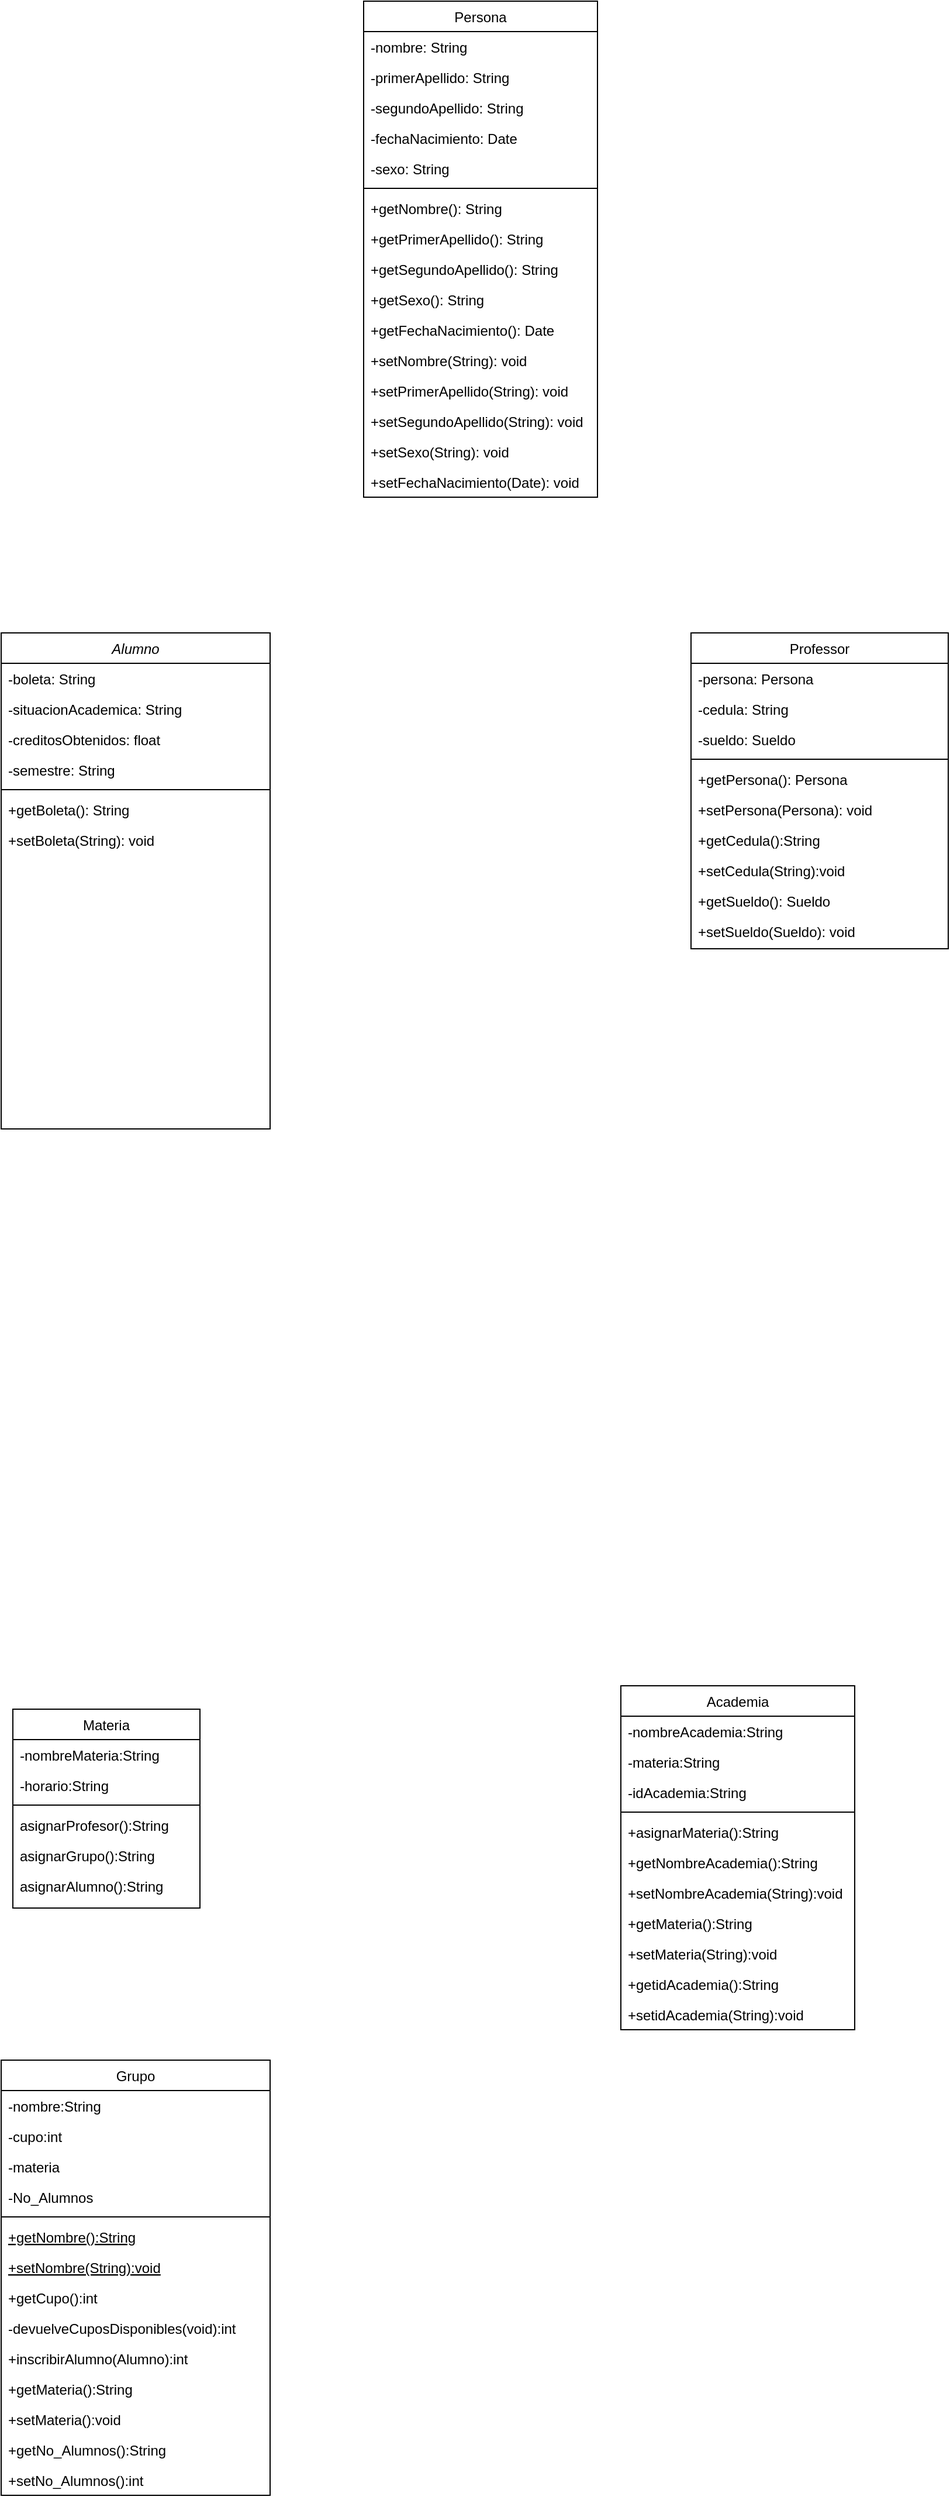 <mxfile version="16.6.4" type="github">
  <diagram id="C5RBs43oDa-KdzZeNtuy" name="Page-1">
    <mxGraphModel dx="1220" dy="2886" grid="1" gridSize="10" guides="1" tooltips="1" connect="1" arrows="1" fold="1" page="1" pageScale="1" pageWidth="827" pageHeight="1169" math="0" shadow="0">
      <root>
        <mxCell id="WIyWlLk6GJQsqaUBKTNV-0" />
        <mxCell id="WIyWlLk6GJQsqaUBKTNV-1" parent="WIyWlLk6GJQsqaUBKTNV-0" />
        <mxCell id="zkfFHV4jXpPFQw0GAbJ--0" value="Alumno" style="swimlane;fontStyle=2;align=center;verticalAlign=top;childLayout=stackLayout;horizontal=1;startSize=26;horizontalStack=0;resizeParent=1;resizeLast=0;collapsible=1;marginBottom=0;rounded=0;shadow=0;strokeWidth=1;" parent="WIyWlLk6GJQsqaUBKTNV-1" vertex="1">
          <mxGeometry x="50" y="-1720" width="230" height="424" as="geometry">
            <mxRectangle x="230" y="140" width="160" height="26" as="alternateBounds" />
          </mxGeometry>
        </mxCell>
        <mxCell id="mEsMpx2pqCaBneYiub_S-0" value="-boleta: String" style="text;align=left;verticalAlign=top;spacingLeft=4;spacingRight=4;overflow=hidden;rotatable=0;points=[[0,0.5],[1,0.5]];portConstraint=eastwest;rounded=0;shadow=0;html=0;" parent="zkfFHV4jXpPFQw0GAbJ--0" vertex="1">
          <mxGeometry y="26" width="230" height="26" as="geometry" />
        </mxCell>
        <mxCell id="9MpK-hw04iY9h_Ogdzxi-5" value="-situacionAcademica: String" style="text;align=left;verticalAlign=top;spacingLeft=4;spacingRight=4;overflow=hidden;rotatable=0;points=[[0,0.5],[1,0.5]];portConstraint=eastwest;rounded=0;shadow=0;html=0;" parent="zkfFHV4jXpPFQw0GAbJ--0" vertex="1">
          <mxGeometry y="52" width="230" height="26" as="geometry" />
        </mxCell>
        <mxCell id="mEsMpx2pqCaBneYiub_S-1" value="-creditosObtenidos: float" style="text;align=left;verticalAlign=top;spacingLeft=4;spacingRight=4;overflow=hidden;rotatable=0;points=[[0,0.5],[1,0.5]];portConstraint=eastwest;rounded=0;shadow=0;html=0;" parent="zkfFHV4jXpPFQw0GAbJ--0" vertex="1">
          <mxGeometry y="78" width="230" height="26" as="geometry" />
        </mxCell>
        <mxCell id="mEsMpx2pqCaBneYiub_S-2" value="-semestre: String" style="text;align=left;verticalAlign=top;spacingLeft=4;spacingRight=4;overflow=hidden;rotatable=0;points=[[0,0.5],[1,0.5]];portConstraint=eastwest;rounded=0;shadow=0;html=0;" parent="zkfFHV4jXpPFQw0GAbJ--0" vertex="1">
          <mxGeometry y="104" width="230" height="26" as="geometry" />
        </mxCell>
        <mxCell id="zkfFHV4jXpPFQw0GAbJ--4" value="" style="line;html=1;strokeWidth=1;align=left;verticalAlign=middle;spacingTop=-1;spacingLeft=3;spacingRight=3;rotatable=0;labelPosition=right;points=[];portConstraint=eastwest;" parent="zkfFHV4jXpPFQw0GAbJ--0" vertex="1">
          <mxGeometry y="130" width="230" height="8" as="geometry" />
        </mxCell>
        <mxCell id="9MpK-hw04iY9h_Ogdzxi-11" value="+getBoleta(): String" style="text;align=left;verticalAlign=top;spacingLeft=4;spacingRight=4;overflow=hidden;rotatable=0;points=[[0,0.5],[1,0.5]];portConstraint=eastwest;rounded=0;shadow=0;html=0;" parent="zkfFHV4jXpPFQw0GAbJ--0" vertex="1">
          <mxGeometry y="138" width="230" height="26" as="geometry" />
        </mxCell>
        <mxCell id="9MpK-hw04iY9h_Ogdzxi-6" value="+setBoleta(String): void" style="text;align=left;verticalAlign=top;spacingLeft=4;spacingRight=4;overflow=hidden;rotatable=0;points=[[0,0.5],[1,0.5]];portConstraint=eastwest;rounded=0;shadow=0;html=0;" parent="zkfFHV4jXpPFQw0GAbJ--0" vertex="1">
          <mxGeometry y="164" width="230" height="26" as="geometry" />
        </mxCell>
        <mxCell id="zkfFHV4jXpPFQw0GAbJ--6" value="Grupo" style="swimlane;fontStyle=0;align=center;verticalAlign=top;childLayout=stackLayout;horizontal=1;startSize=26;horizontalStack=0;resizeParent=1;resizeLast=0;collapsible=1;marginBottom=0;rounded=0;shadow=0;strokeWidth=1;" parent="WIyWlLk6GJQsqaUBKTNV-1" vertex="1">
          <mxGeometry x="50" y="-500" width="230" height="372" as="geometry">
            <mxRectangle x="130" y="380" width="160" height="26" as="alternateBounds" />
          </mxGeometry>
        </mxCell>
        <mxCell id="zkfFHV4jXpPFQw0GAbJ--8" value="-nombre:String" style="text;align=left;verticalAlign=top;spacingLeft=4;spacingRight=4;overflow=hidden;rotatable=0;points=[[0,0.5],[1,0.5]];portConstraint=eastwest;rounded=0;shadow=0;html=0;" parent="zkfFHV4jXpPFQw0GAbJ--6" vertex="1">
          <mxGeometry y="26" width="230" height="26" as="geometry" />
        </mxCell>
        <mxCell id="zkfFHV4jXpPFQw0GAbJ--7" value="-cupo:int" style="text;align=left;verticalAlign=top;spacingLeft=4;spacingRight=4;overflow=hidden;rotatable=0;points=[[0,0.5],[1,0.5]];portConstraint=eastwest;" parent="zkfFHV4jXpPFQw0GAbJ--6" vertex="1">
          <mxGeometry y="52" width="230" height="26" as="geometry" />
        </mxCell>
        <mxCell id="yTlDDd_6zAuDjH4jL7dq-10" value="-materia" style="text;align=left;verticalAlign=top;spacingLeft=4;spacingRight=4;overflow=hidden;rotatable=0;points=[[0,0.5],[1,0.5]];portConstraint=eastwest;rounded=0;shadow=0;html=0;" parent="zkfFHV4jXpPFQw0GAbJ--6" vertex="1">
          <mxGeometry y="78" width="230" height="26" as="geometry" />
        </mxCell>
        <mxCell id="yTlDDd_6zAuDjH4jL7dq-12" value="-No_Alumnos" style="text;align=left;verticalAlign=top;spacingLeft=4;spacingRight=4;overflow=hidden;rotatable=0;points=[[0,0.5],[1,0.5]];portConstraint=eastwest;rounded=0;shadow=0;html=0;" parent="zkfFHV4jXpPFQw0GAbJ--6" vertex="1">
          <mxGeometry y="104" width="230" height="26" as="geometry" />
        </mxCell>
        <mxCell id="zkfFHV4jXpPFQw0GAbJ--9" value="" style="line;html=1;strokeWidth=1;align=left;verticalAlign=middle;spacingTop=-1;spacingLeft=3;spacingRight=3;rotatable=0;labelPosition=right;points=[];portConstraint=eastwest;" parent="zkfFHV4jXpPFQw0GAbJ--6" vertex="1">
          <mxGeometry y="130" width="230" height="8" as="geometry" />
        </mxCell>
        <mxCell id="yTlDDd_6zAuDjH4jL7dq-11" value="+getNombre():String" style="text;align=left;verticalAlign=top;spacingLeft=4;spacingRight=4;overflow=hidden;rotatable=0;points=[[0,0.5],[1,0.5]];portConstraint=eastwest;fontStyle=4" parent="zkfFHV4jXpPFQw0GAbJ--6" vertex="1">
          <mxGeometry y="138" width="230" height="26" as="geometry" />
        </mxCell>
        <mxCell id="zkfFHV4jXpPFQw0GAbJ--10" value="+setNombre(String):void" style="text;align=left;verticalAlign=top;spacingLeft=4;spacingRight=4;overflow=hidden;rotatable=0;points=[[0,0.5],[1,0.5]];portConstraint=eastwest;fontStyle=4" parent="zkfFHV4jXpPFQw0GAbJ--6" vertex="1">
          <mxGeometry y="164" width="230" height="26" as="geometry" />
        </mxCell>
        <mxCell id="zkfFHV4jXpPFQw0GAbJ--11" value="+getCupo():int" style="text;align=left;verticalAlign=top;spacingLeft=4;spacingRight=4;overflow=hidden;rotatable=0;points=[[0,0.5],[1,0.5]];portConstraint=eastwest;" parent="zkfFHV4jXpPFQw0GAbJ--6" vertex="1">
          <mxGeometry y="190" width="230" height="26" as="geometry" />
        </mxCell>
        <mxCell id="lx0XnHlaVQ32rmV-rb9W-14" value="-devuelveCuposDisponibles(void):int" style="text;align=left;verticalAlign=top;spacingLeft=4;spacingRight=4;overflow=hidden;rotatable=0;points=[[0,0.5],[1,0.5]];portConstraint=eastwest;" parent="zkfFHV4jXpPFQw0GAbJ--6" vertex="1">
          <mxGeometry y="216" width="230" height="26" as="geometry" />
        </mxCell>
        <mxCell id="lx0XnHlaVQ32rmV-rb9W-15" value="+inscribirAlumno(Alumno):int" style="text;align=left;verticalAlign=top;spacingLeft=4;spacingRight=4;overflow=hidden;rotatable=0;points=[[0,0.5],[1,0.5]];portConstraint=eastwest;" parent="zkfFHV4jXpPFQw0GAbJ--6" vertex="1">
          <mxGeometry y="242" width="230" height="26" as="geometry" />
        </mxCell>
        <mxCell id="bSlE8qbJm2oqBHMc-JgC-0" value="+getMateria():String" style="text;align=left;verticalAlign=top;spacingLeft=4;spacingRight=4;overflow=hidden;rotatable=0;points=[[0,0.5],[1,0.5]];portConstraint=eastwest;" parent="zkfFHV4jXpPFQw0GAbJ--6" vertex="1">
          <mxGeometry y="268" width="230" height="26" as="geometry" />
        </mxCell>
        <mxCell id="bSlE8qbJm2oqBHMc-JgC-1" value="+setMateria():void" style="text;align=left;verticalAlign=top;spacingLeft=4;spacingRight=4;overflow=hidden;rotatable=0;points=[[0,0.5],[1,0.5]];portConstraint=eastwest;" parent="zkfFHV4jXpPFQw0GAbJ--6" vertex="1">
          <mxGeometry y="294" width="230" height="26" as="geometry" />
        </mxCell>
        <mxCell id="bSlE8qbJm2oqBHMc-JgC-2" value="+getNo_Alumnos():String" style="text;align=left;verticalAlign=top;spacingLeft=4;spacingRight=4;overflow=hidden;rotatable=0;points=[[0,0.5],[1,0.5]];portConstraint=eastwest;" parent="zkfFHV4jXpPFQw0GAbJ--6" vertex="1">
          <mxGeometry y="320" width="230" height="26" as="geometry" />
        </mxCell>
        <mxCell id="bSlE8qbJm2oqBHMc-JgC-3" value="+setNo_Alumnos():int" style="text;align=left;verticalAlign=top;spacingLeft=4;spacingRight=4;overflow=hidden;rotatable=0;points=[[0,0.5],[1,0.5]];portConstraint=eastwest;" parent="zkfFHV4jXpPFQw0GAbJ--6" vertex="1">
          <mxGeometry y="346" width="230" height="26" as="geometry" />
        </mxCell>
        <mxCell id="zkfFHV4jXpPFQw0GAbJ--13" value="Professor" style="swimlane;fontStyle=0;align=center;verticalAlign=top;childLayout=stackLayout;horizontal=1;startSize=26;horizontalStack=0;resizeParent=1;resizeLast=0;collapsible=1;marginBottom=0;rounded=0;shadow=0;strokeWidth=1;" parent="WIyWlLk6GJQsqaUBKTNV-1" vertex="1">
          <mxGeometry x="640" y="-1720" width="220" height="270" as="geometry">
            <mxRectangle x="340" y="380" width="170" height="26" as="alternateBounds" />
          </mxGeometry>
        </mxCell>
        <mxCell id="zkfFHV4jXpPFQw0GAbJ--14" value="-persona: Persona" style="text;align=left;verticalAlign=top;spacingLeft=4;spacingRight=4;overflow=hidden;rotatable=0;points=[[0,0.5],[1,0.5]];portConstraint=eastwest;" parent="zkfFHV4jXpPFQw0GAbJ--13" vertex="1">
          <mxGeometry y="26" width="220" height="26" as="geometry" />
        </mxCell>
        <mxCell id="-iGM_5B9Lxvq1E4XE7PT-1" value="-cedula: String" style="text;align=left;verticalAlign=top;spacingLeft=4;spacingRight=4;overflow=hidden;rotatable=0;points=[[0,0.5],[1,0.5]];portConstraint=eastwest;" parent="zkfFHV4jXpPFQw0GAbJ--13" vertex="1">
          <mxGeometry y="52" width="220" height="26" as="geometry" />
        </mxCell>
        <mxCell id="nGI5e1UyWYg2ksJG9FxK-23" value="-sueldo: Sueldo" style="text;align=left;verticalAlign=top;spacingLeft=4;spacingRight=4;overflow=hidden;rotatable=0;points=[[0,0.5],[1,0.5]];portConstraint=eastwest;" vertex="1" parent="zkfFHV4jXpPFQw0GAbJ--13">
          <mxGeometry y="78" width="220" height="26" as="geometry" />
        </mxCell>
        <mxCell id="zkfFHV4jXpPFQw0GAbJ--15" value="" style="line;html=1;strokeWidth=1;align=left;verticalAlign=middle;spacingTop=-1;spacingLeft=3;spacingRight=3;rotatable=0;labelPosition=right;points=[];portConstraint=eastwest;" parent="zkfFHV4jXpPFQw0GAbJ--13" vertex="1">
          <mxGeometry y="104" width="220" height="8" as="geometry" />
        </mxCell>
        <mxCell id="yTlDDd_6zAuDjH4jL7dq-3" value="+getPersona(): Persona&#xa;" style="text;align=left;verticalAlign=top;spacingLeft=4;spacingRight=4;overflow=hidden;rotatable=0;points=[[0,0.5],[1,0.5]];portConstraint=eastwest;" parent="zkfFHV4jXpPFQw0GAbJ--13" vertex="1">
          <mxGeometry y="112" width="220" height="26" as="geometry" />
        </mxCell>
        <mxCell id="yTlDDd_6zAuDjH4jL7dq-4" value="+setPersona(Persona): void" style="text;align=left;verticalAlign=top;spacingLeft=4;spacingRight=4;overflow=hidden;rotatable=0;points=[[0,0.5],[1,0.5]];portConstraint=eastwest;" parent="zkfFHV4jXpPFQw0GAbJ--13" vertex="1">
          <mxGeometry y="138" width="220" height="26" as="geometry" />
        </mxCell>
        <mxCell id="nGI5e1UyWYg2ksJG9FxK-21" value="+getCedula():String&#xa;" style="text;align=left;verticalAlign=top;spacingLeft=4;spacingRight=4;overflow=hidden;rotatable=0;points=[[0,0.5],[1,0.5]];portConstraint=eastwest;" vertex="1" parent="zkfFHV4jXpPFQw0GAbJ--13">
          <mxGeometry y="164" width="220" height="26" as="geometry" />
        </mxCell>
        <mxCell id="nGI5e1UyWYg2ksJG9FxK-22" value="+setCedula(String):void" style="text;align=left;verticalAlign=top;spacingLeft=4;spacingRight=4;overflow=hidden;rotatable=0;points=[[0,0.5],[1,0.5]];portConstraint=eastwest;" vertex="1" parent="zkfFHV4jXpPFQw0GAbJ--13">
          <mxGeometry y="190" width="220" height="26" as="geometry" />
        </mxCell>
        <mxCell id="nGI5e1UyWYg2ksJG9FxK-25" value="+getSueldo(): Sueldo" style="text;align=left;verticalAlign=top;spacingLeft=4;spacingRight=4;overflow=hidden;rotatable=0;points=[[0,0.5],[1,0.5]];portConstraint=eastwest;" vertex="1" parent="zkfFHV4jXpPFQw0GAbJ--13">
          <mxGeometry y="216" width="220" height="26" as="geometry" />
        </mxCell>
        <mxCell id="nGI5e1UyWYg2ksJG9FxK-26" value="+setSueldo(Sueldo): void" style="text;align=left;verticalAlign=top;spacingLeft=4;spacingRight=4;overflow=hidden;rotatable=0;points=[[0,0.5],[1,0.5]];portConstraint=eastwest;" vertex="1" parent="zkfFHV4jXpPFQw0GAbJ--13">
          <mxGeometry y="242" width="220" height="26" as="geometry" />
        </mxCell>
        <mxCell id="zkfFHV4jXpPFQw0GAbJ--17" value="Materia" style="swimlane;fontStyle=0;align=center;verticalAlign=top;childLayout=stackLayout;horizontal=1;startSize=26;horizontalStack=0;resizeParent=1;resizeLast=0;collapsible=1;marginBottom=0;rounded=0;shadow=0;strokeWidth=1;" parent="WIyWlLk6GJQsqaUBKTNV-1" vertex="1">
          <mxGeometry x="60" y="-800" width="160" height="170" as="geometry">
            <mxRectangle x="550" y="140" width="160" height="26" as="alternateBounds" />
          </mxGeometry>
        </mxCell>
        <mxCell id="zkfFHV4jXpPFQw0GAbJ--18" value="-nombreMateria:String" style="text;align=left;verticalAlign=top;spacingLeft=4;spacingRight=4;overflow=hidden;rotatable=0;points=[[0,0.5],[1,0.5]];portConstraint=eastwest;" parent="zkfFHV4jXpPFQw0GAbJ--17" vertex="1">
          <mxGeometry y="26" width="160" height="26" as="geometry" />
        </mxCell>
        <mxCell id="zkfFHV4jXpPFQw0GAbJ--19" value="-horario:String" style="text;align=left;verticalAlign=top;spacingLeft=4;spacingRight=4;overflow=hidden;rotatable=0;points=[[0,0.5],[1,0.5]];portConstraint=eastwest;rounded=0;shadow=0;html=0;" parent="zkfFHV4jXpPFQw0GAbJ--17" vertex="1">
          <mxGeometry y="52" width="160" height="26" as="geometry" />
        </mxCell>
        <mxCell id="zkfFHV4jXpPFQw0GAbJ--23" value="" style="line;html=1;strokeWidth=1;align=left;verticalAlign=middle;spacingTop=-1;spacingLeft=3;spacingRight=3;rotatable=0;labelPosition=right;points=[];portConstraint=eastwest;" parent="zkfFHV4jXpPFQw0GAbJ--17" vertex="1">
          <mxGeometry y="78" width="160" height="8" as="geometry" />
        </mxCell>
        <mxCell id="zkfFHV4jXpPFQw0GAbJ--24" value="asignarProfesor():String" style="text;align=left;verticalAlign=top;spacingLeft=4;spacingRight=4;overflow=hidden;rotatable=0;points=[[0,0.5],[1,0.5]];portConstraint=eastwest;" parent="zkfFHV4jXpPFQw0GAbJ--17" vertex="1">
          <mxGeometry y="86" width="160" height="26" as="geometry" />
        </mxCell>
        <mxCell id="zkfFHV4jXpPFQw0GAbJ--25" value="asignarGrupo():String" style="text;align=left;verticalAlign=top;spacingLeft=4;spacingRight=4;overflow=hidden;rotatable=0;points=[[0,0.5],[1,0.5]];portConstraint=eastwest;" parent="zkfFHV4jXpPFQw0GAbJ--17" vertex="1">
          <mxGeometry y="112" width="160" height="26" as="geometry" />
        </mxCell>
        <mxCell id="yTlDDd_6zAuDjH4jL7dq-0" value="asignarAlumno():String" style="text;align=left;verticalAlign=top;spacingLeft=4;spacingRight=4;overflow=hidden;rotatable=0;points=[[0,0.5],[1,0.5]];portConstraint=eastwest;" parent="zkfFHV4jXpPFQw0GAbJ--17" vertex="1">
          <mxGeometry y="138" width="160" height="26" as="geometry" />
        </mxCell>
        <mxCell id="lx0XnHlaVQ32rmV-rb9W-0" value="Academia" style="swimlane;fontStyle=0;align=center;verticalAlign=top;childLayout=stackLayout;horizontal=1;startSize=26;horizontalStack=0;resizeParent=1;resizeLast=0;collapsible=1;marginBottom=0;rounded=0;shadow=0;strokeWidth=1;" parent="WIyWlLk6GJQsqaUBKTNV-1" vertex="1">
          <mxGeometry x="580" y="-820" width="200" height="294" as="geometry">
            <mxRectangle x="550" y="140" width="160" height="26" as="alternateBounds" />
          </mxGeometry>
        </mxCell>
        <mxCell id="lx0XnHlaVQ32rmV-rb9W-1" value="-nombreAcademia:String" style="text;align=left;verticalAlign=top;spacingLeft=4;spacingRight=4;overflow=hidden;rotatable=0;points=[[0,0.5],[1,0.5]];portConstraint=eastwest;" parent="lx0XnHlaVQ32rmV-rb9W-0" vertex="1">
          <mxGeometry y="26" width="200" height="26" as="geometry" />
        </mxCell>
        <mxCell id="lx0XnHlaVQ32rmV-rb9W-7" value="-materia:String" style="text;align=left;verticalAlign=top;spacingLeft=4;spacingRight=4;overflow=hidden;rotatable=0;points=[[0,0.5],[1,0.5]];portConstraint=eastwest;rounded=0;shadow=0;html=0;" parent="lx0XnHlaVQ32rmV-rb9W-0" vertex="1">
          <mxGeometry y="52" width="200" height="26" as="geometry" />
        </mxCell>
        <mxCell id="lx0XnHlaVQ32rmV-rb9W-2" value="-idAcademia:String" style="text;align=left;verticalAlign=top;spacingLeft=4;spacingRight=4;overflow=hidden;rotatable=0;points=[[0,0.5],[1,0.5]];portConstraint=eastwest;rounded=0;shadow=0;html=0;" parent="lx0XnHlaVQ32rmV-rb9W-0" vertex="1">
          <mxGeometry y="78" width="200" height="26" as="geometry" />
        </mxCell>
        <mxCell id="lx0XnHlaVQ32rmV-rb9W-3" value="" style="line;html=1;strokeWidth=1;align=left;verticalAlign=middle;spacingTop=-1;spacingLeft=3;spacingRight=3;rotatable=0;labelPosition=right;points=[];portConstraint=eastwest;" parent="lx0XnHlaVQ32rmV-rb9W-0" vertex="1">
          <mxGeometry y="104" width="200" height="8" as="geometry" />
        </mxCell>
        <mxCell id="lx0XnHlaVQ32rmV-rb9W-4" value="+asignarMateria():String" style="text;align=left;verticalAlign=top;spacingLeft=4;spacingRight=4;overflow=hidden;rotatable=0;points=[[0,0.5],[1,0.5]];portConstraint=eastwest;" parent="lx0XnHlaVQ32rmV-rb9W-0" vertex="1">
          <mxGeometry y="112" width="200" height="26" as="geometry" />
        </mxCell>
        <mxCell id="lx0XnHlaVQ32rmV-rb9W-8" value="+getNombreAcademia():String&#xa;" style="text;align=left;verticalAlign=top;spacingLeft=4;spacingRight=4;overflow=hidden;rotatable=0;points=[[0,0.5],[1,0.5]];portConstraint=eastwest;" parent="lx0XnHlaVQ32rmV-rb9W-0" vertex="1">
          <mxGeometry y="138" width="200" height="26" as="geometry" />
        </mxCell>
        <mxCell id="lx0XnHlaVQ32rmV-rb9W-9" value="+setNombreAcademia(String):void" style="text;align=left;verticalAlign=top;spacingLeft=4;spacingRight=4;overflow=hidden;rotatable=0;points=[[0,0.5],[1,0.5]];portConstraint=eastwest;" parent="lx0XnHlaVQ32rmV-rb9W-0" vertex="1">
          <mxGeometry y="164" width="200" height="26" as="geometry" />
        </mxCell>
        <mxCell id="lx0XnHlaVQ32rmV-rb9W-10" value="+getMateria():String&#xa;" style="text;align=left;verticalAlign=top;spacingLeft=4;spacingRight=4;overflow=hidden;rotatable=0;points=[[0,0.5],[1,0.5]];portConstraint=eastwest;" parent="lx0XnHlaVQ32rmV-rb9W-0" vertex="1">
          <mxGeometry y="190" width="200" height="26" as="geometry" />
        </mxCell>
        <mxCell id="lx0XnHlaVQ32rmV-rb9W-11" value="+setMateria(String):void" style="text;align=left;verticalAlign=top;spacingLeft=4;spacingRight=4;overflow=hidden;rotatable=0;points=[[0,0.5],[1,0.5]];portConstraint=eastwest;" parent="lx0XnHlaVQ32rmV-rb9W-0" vertex="1">
          <mxGeometry y="216" width="200" height="26" as="geometry" />
        </mxCell>
        <mxCell id="lx0XnHlaVQ32rmV-rb9W-13" value="+getidAcademia():String&#xa;" style="text;align=left;verticalAlign=top;spacingLeft=4;spacingRight=4;overflow=hidden;rotatable=0;points=[[0,0.5],[1,0.5]];portConstraint=eastwest;" parent="lx0XnHlaVQ32rmV-rb9W-0" vertex="1">
          <mxGeometry y="242" width="200" height="26" as="geometry" />
        </mxCell>
        <mxCell id="lx0XnHlaVQ32rmV-rb9W-12" value="+setidAcademia(String):void" style="text;align=left;verticalAlign=top;spacingLeft=4;spacingRight=4;overflow=hidden;rotatable=0;points=[[0,0.5],[1,0.5]];portConstraint=eastwest;" parent="lx0XnHlaVQ32rmV-rb9W-0" vertex="1">
          <mxGeometry y="268" width="200" height="26" as="geometry" />
        </mxCell>
        <mxCell id="nGI5e1UyWYg2ksJG9FxK-0" value="Persona" style="swimlane;fontStyle=0;align=center;verticalAlign=top;childLayout=stackLayout;horizontal=1;startSize=26;horizontalStack=0;resizeParent=1;resizeLast=0;collapsible=1;marginBottom=0;rounded=0;shadow=0;strokeWidth=1;" vertex="1" parent="WIyWlLk6GJQsqaUBKTNV-1">
          <mxGeometry x="360" y="-2260" width="200" height="424" as="geometry">
            <mxRectangle x="550" y="140" width="160" height="26" as="alternateBounds" />
          </mxGeometry>
        </mxCell>
        <mxCell id="nGI5e1UyWYg2ksJG9FxK-12" value="-nombre: String" style="text;align=left;verticalAlign=top;spacingLeft=4;spacingRight=4;overflow=hidden;rotatable=0;points=[[0,0.5],[1,0.5]];portConstraint=eastwest;" vertex="1" parent="nGI5e1UyWYg2ksJG9FxK-0">
          <mxGeometry y="26" width="200" height="26" as="geometry" />
        </mxCell>
        <mxCell id="nGI5e1UyWYg2ksJG9FxK-1" value="-primerApellido: String" style="text;align=left;verticalAlign=top;spacingLeft=4;spacingRight=4;overflow=hidden;rotatable=0;points=[[0,0.5],[1,0.5]];portConstraint=eastwest;" vertex="1" parent="nGI5e1UyWYg2ksJG9FxK-0">
          <mxGeometry y="52" width="200" height="26" as="geometry" />
        </mxCell>
        <mxCell id="nGI5e1UyWYg2ksJG9FxK-7" value="-segundoApellido: String" style="text;align=left;verticalAlign=top;spacingLeft=4;spacingRight=4;overflow=hidden;rotatable=0;points=[[0,0.5],[1,0.5]];portConstraint=eastwest;" vertex="1" parent="nGI5e1UyWYg2ksJG9FxK-0">
          <mxGeometry y="78" width="200" height="26" as="geometry" />
        </mxCell>
        <mxCell id="nGI5e1UyWYg2ksJG9FxK-9" value="-fechaNacimiento: Date" style="text;align=left;verticalAlign=top;spacingLeft=4;spacingRight=4;overflow=hidden;rotatable=0;points=[[0,0.5],[1,0.5]];portConstraint=eastwest;" vertex="1" parent="nGI5e1UyWYg2ksJG9FxK-0">
          <mxGeometry y="104" width="200" height="26" as="geometry" />
        </mxCell>
        <mxCell id="nGI5e1UyWYg2ksJG9FxK-11" value="-sexo: String" style="text;align=left;verticalAlign=top;spacingLeft=4;spacingRight=4;overflow=hidden;rotatable=0;points=[[0,0.5],[1,0.5]];portConstraint=eastwest;" vertex="1" parent="nGI5e1UyWYg2ksJG9FxK-0">
          <mxGeometry y="130" width="200" height="26" as="geometry" />
        </mxCell>
        <mxCell id="nGI5e1UyWYg2ksJG9FxK-3" value="" style="line;html=1;strokeWidth=1;align=left;verticalAlign=middle;spacingTop=-1;spacingLeft=3;spacingRight=3;rotatable=0;labelPosition=right;points=[];portConstraint=eastwest;" vertex="1" parent="nGI5e1UyWYg2ksJG9FxK-0">
          <mxGeometry y="156" width="200" height="8" as="geometry" />
        </mxCell>
        <mxCell id="nGI5e1UyWYg2ksJG9FxK-4" value="+getNombre(): String" style="text;align=left;verticalAlign=top;spacingLeft=4;spacingRight=4;overflow=hidden;rotatable=0;points=[[0,0.5],[1,0.5]];portConstraint=eastwest;" vertex="1" parent="nGI5e1UyWYg2ksJG9FxK-0">
          <mxGeometry y="164" width="200" height="26" as="geometry" />
        </mxCell>
        <mxCell id="nGI5e1UyWYg2ksJG9FxK-5" value="+getPrimerApellido(): String" style="text;align=left;verticalAlign=top;spacingLeft=4;spacingRight=4;overflow=hidden;rotatable=0;points=[[0,0.5],[1,0.5]];portConstraint=eastwest;" vertex="1" parent="nGI5e1UyWYg2ksJG9FxK-0">
          <mxGeometry y="190" width="200" height="26" as="geometry" />
        </mxCell>
        <mxCell id="nGI5e1UyWYg2ksJG9FxK-6" value="+getSegundoApellido(): String" style="text;align=left;verticalAlign=top;spacingLeft=4;spacingRight=4;overflow=hidden;rotatable=0;points=[[0,0.5],[1,0.5]];portConstraint=eastwest;" vertex="1" parent="nGI5e1UyWYg2ksJG9FxK-0">
          <mxGeometry y="216" width="200" height="26" as="geometry" />
        </mxCell>
        <mxCell id="nGI5e1UyWYg2ksJG9FxK-13" value="+getSexo(): String" style="text;align=left;verticalAlign=top;spacingLeft=4;spacingRight=4;overflow=hidden;rotatable=0;points=[[0,0.5],[1,0.5]];portConstraint=eastwest;" vertex="1" parent="nGI5e1UyWYg2ksJG9FxK-0">
          <mxGeometry y="242" width="200" height="26" as="geometry" />
        </mxCell>
        <mxCell id="nGI5e1UyWYg2ksJG9FxK-14" value="+getFechaNacimiento(): Date" style="text;align=left;verticalAlign=top;spacingLeft=4;spacingRight=4;overflow=hidden;rotatable=0;points=[[0,0.5],[1,0.5]];portConstraint=eastwest;" vertex="1" parent="nGI5e1UyWYg2ksJG9FxK-0">
          <mxGeometry y="268" width="200" height="26" as="geometry" />
        </mxCell>
        <mxCell id="nGI5e1UyWYg2ksJG9FxK-15" value="+setNombre(String): void" style="text;align=left;verticalAlign=top;spacingLeft=4;spacingRight=4;overflow=hidden;rotatable=0;points=[[0,0.5],[1,0.5]];portConstraint=eastwest;" vertex="1" parent="nGI5e1UyWYg2ksJG9FxK-0">
          <mxGeometry y="294" width="200" height="26" as="geometry" />
        </mxCell>
        <mxCell id="nGI5e1UyWYg2ksJG9FxK-16" value="+setPrimerApellido(String): void" style="text;align=left;verticalAlign=top;spacingLeft=4;spacingRight=4;overflow=hidden;rotatable=0;points=[[0,0.5],[1,0.5]];portConstraint=eastwest;" vertex="1" parent="nGI5e1UyWYg2ksJG9FxK-0">
          <mxGeometry y="320" width="200" height="26" as="geometry" />
        </mxCell>
        <mxCell id="nGI5e1UyWYg2ksJG9FxK-17" value="+setSegundoApellido(String): void" style="text;align=left;verticalAlign=top;spacingLeft=4;spacingRight=4;overflow=hidden;rotatable=0;points=[[0,0.5],[1,0.5]];portConstraint=eastwest;" vertex="1" parent="nGI5e1UyWYg2ksJG9FxK-0">
          <mxGeometry y="346" width="200" height="26" as="geometry" />
        </mxCell>
        <mxCell id="nGI5e1UyWYg2ksJG9FxK-19" value="+setSexo(String): void" style="text;align=left;verticalAlign=top;spacingLeft=4;spacingRight=4;overflow=hidden;rotatable=0;points=[[0,0.5],[1,0.5]];portConstraint=eastwest;" vertex="1" parent="nGI5e1UyWYg2ksJG9FxK-0">
          <mxGeometry y="372" width="200" height="26" as="geometry" />
        </mxCell>
        <mxCell id="nGI5e1UyWYg2ksJG9FxK-18" value="+setFechaNacimiento(Date): void" style="text;align=left;verticalAlign=top;spacingLeft=4;spacingRight=4;overflow=hidden;rotatable=0;points=[[0,0.5],[1,0.5]];portConstraint=eastwest;" vertex="1" parent="nGI5e1UyWYg2ksJG9FxK-0">
          <mxGeometry y="398" width="200" height="26" as="geometry" />
        </mxCell>
      </root>
    </mxGraphModel>
  </diagram>
</mxfile>
